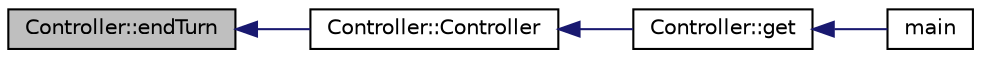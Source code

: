 digraph "Controller::endTurn"
{
  bgcolor="transparent";
  edge [fontname="Helvetica",fontsize="10",labelfontname="Helvetica",labelfontsize="10"];
  node [fontname="Helvetica",fontsize="10",shape=record];
  rankdir="LR";
  Node104 [label="Controller::endTurn",height=0.2,width=0.4,color="black", fillcolor="grey75", style="filled", fontcolor="black"];
  Node104 -> Node105 [dir="back",color="midnightblue",fontsize="10",style="solid",fontname="Helvetica"];
  Node105 [label="Controller::Controller",height=0.2,width=0.4,color="black",URL="$classController.html#af888a35f7a377692726d81332edf08ab",tooltip="zeiger zum Speichern der Fensterposition "];
  Node105 -> Node106 [dir="back",color="midnightblue",fontsize="10",style="solid",fontname="Helvetica"];
  Node106 [label="Controller::get",height=0.2,width=0.4,color="black",URL="$classController.html#a87d4691f2730fd6263d16622e14780c9"];
  Node106 -> Node107 [dir="back",color="midnightblue",fontsize="10",style="solid",fontname="Helvetica"];
  Node107 [label="main",height=0.2,width=0.4,color="black",URL="$main_8cpp.html#a0ddf1224851353fc92bfbff6f499fa97"];
}
